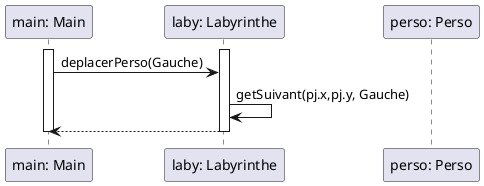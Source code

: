 @startuml
participant "main: Main" as main
participant "laby: Labyrinthe" as laby
participant "perso: Perso" as perso

activate main
    activate laby
        main -> laby : deplacerPerso(Gauche)
        laby -> laby : getSuivant(pj.x,pj.y, Gauche)
        main <-- laby
    deactivate laby

deactivate main


@enduml